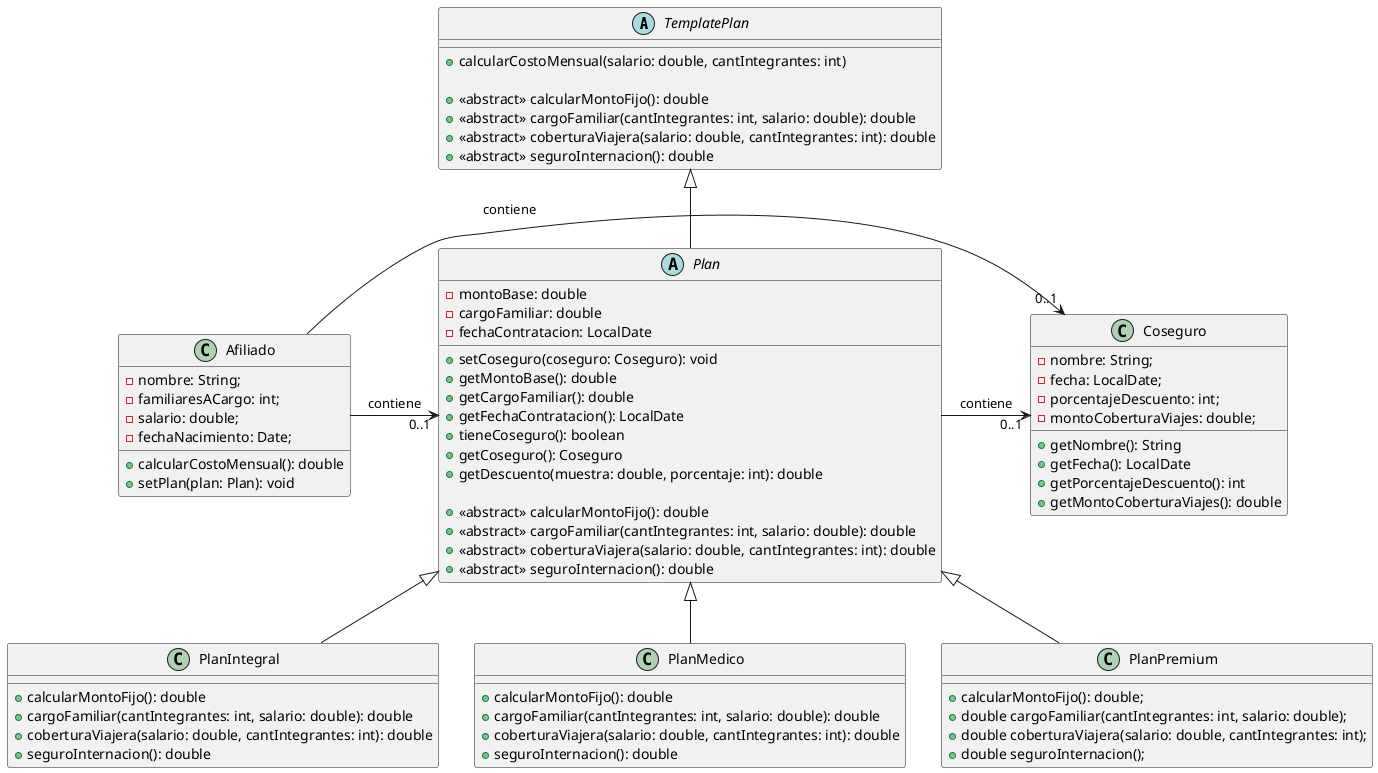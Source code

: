 @startuml
abstract class TemplatePlan {
 +calcularCostoMensual(salario: double, cantIntegrantes: int)

 +<<abstract>> calcularMontoFijo(): double 
 +<<abstract>> cargoFamiliar(cantIntegrantes: int, salario: double): double 
 +<<abstract>> coberturaViajera(salario: double, cantIntegrantes: int): double 
 +<<abstract>> seguroInternacion(): double 
}

abstract class Plan extends TemplatePlan {
 -montoBase: double
 -cargoFamiliar: double
 -fechaContratacion: LocalDate
  
 +setCoseguro(coseguro: Coseguro): void
 +getMontoBase(): double
 +getCargoFamiliar(): double
 +getFechaContratacion(): LocalDate
 +tieneCoseguro(): boolean
 +getCoseguro(): Coseguro
 +getDescuento(muestra: double, porcentaje: int): double

 +<<abstract>> calcularMontoFijo(): double 
 +<<abstract>> cargoFamiliar(cantIntegrantes: int, salario: double): double 
 +<<abstract>> coberturaViajera(salario: double, cantIntegrantes: int): double 
 +<<abstract>> seguroInternacion(): double 

}


class Afiliado {
 -nombre: String;
 -familiaresACargo: int;
 -salario: double;
 -fechaNacimiento: Date;

 +calcularCostoMensual(): double
 +setPlan(plan: Plan): void
 

}

class Coseguro {
 -nombre: String;
 -fecha: LocalDate;
 -porcentajeDescuento: int;
 -montoCoberturaViajes: double;

 +getNombre(): String
 +getFecha(): LocalDate
 +getPorcentajeDescuento(): int
 +getMontoCoberturaViajes(): double

}



class PlanIntegral extends Plan {
 +calcularMontoFijo(): double 
 +cargoFamiliar(cantIntegrantes: int, salario: double): double 
 +coberturaViajera(salario: double, cantIntegrantes: int): double 
 +seguroInternacion(): double 
}


class PlanMedico extends Plan {
 +calcularMontoFijo(): double 
 +cargoFamiliar(cantIntegrantes: int, salario: double): double 
 +coberturaViajera(salario: double, cantIntegrantes: int): double 
 +seguroInternacion(): double 
}


class PlanPremium extends Plan {
 +calcularMontoFijo(): double;
 +double cargoFamiliar(cantIntegrantes: int, salario: double);
 +double coberturaViajera(salario: double, cantIntegrantes: int);
 +double seguroInternacion();
}

Afiliado -> "0..1" Plan : contiene
Afiliado -> "0..1" Coseguro : contiene
Plan -> "0..1" Coseguro : contiene
@enduml
